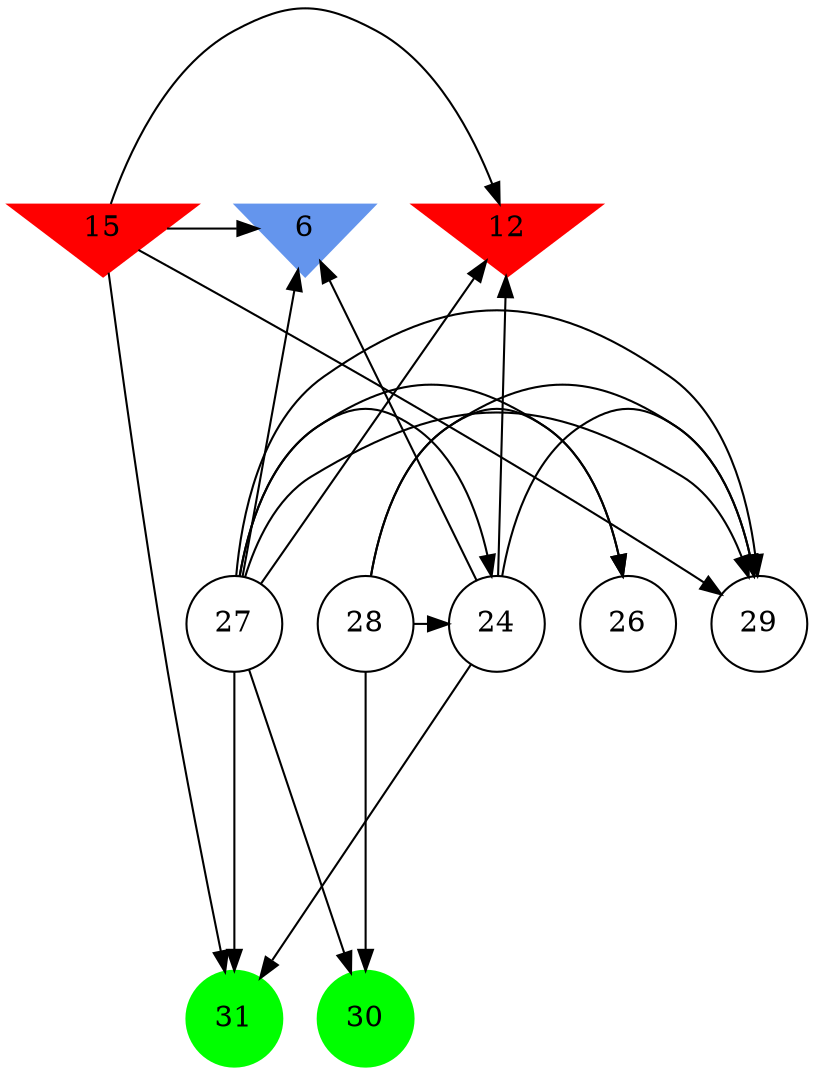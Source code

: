 digraph brain {
	ranksep=2.0;
	6 [shape=invtriangle,style=filled,color=cornflowerblue];
	12 [shape=invtriangle,style=filled,color=red];
	15 [shape=invtriangle,style=filled,color=red];
	24 [shape=circle,color=black];
	26 [shape=circle,color=black];
	27 [shape=circle,color=black];
	28 [shape=circle,color=black];
	29 [shape=circle,color=black];
	30 [shape=circle,style=filled,color=green];
	31 [shape=circle,style=filled,color=green];
	28	->	29;
	28	->	26;
	28	->	24;
	28	->	30;
	27	->	29;
	27	->	26;
	27	->	24;
	27	->	30;
	24	->	6;
	24	->	29;
	24	->	12;
	24	->	31;
	15	->	6;
	15	->	29;
	15	->	12;
	15	->	31;
	27	->	6;
	27	->	29;
	27	->	12;
	27	->	31;
	{ rank=same; 6; 12; 15; }
	{ rank=same; 24; 26; 27; 28; 29; }
	{ rank=same; 30; 31; }
}
